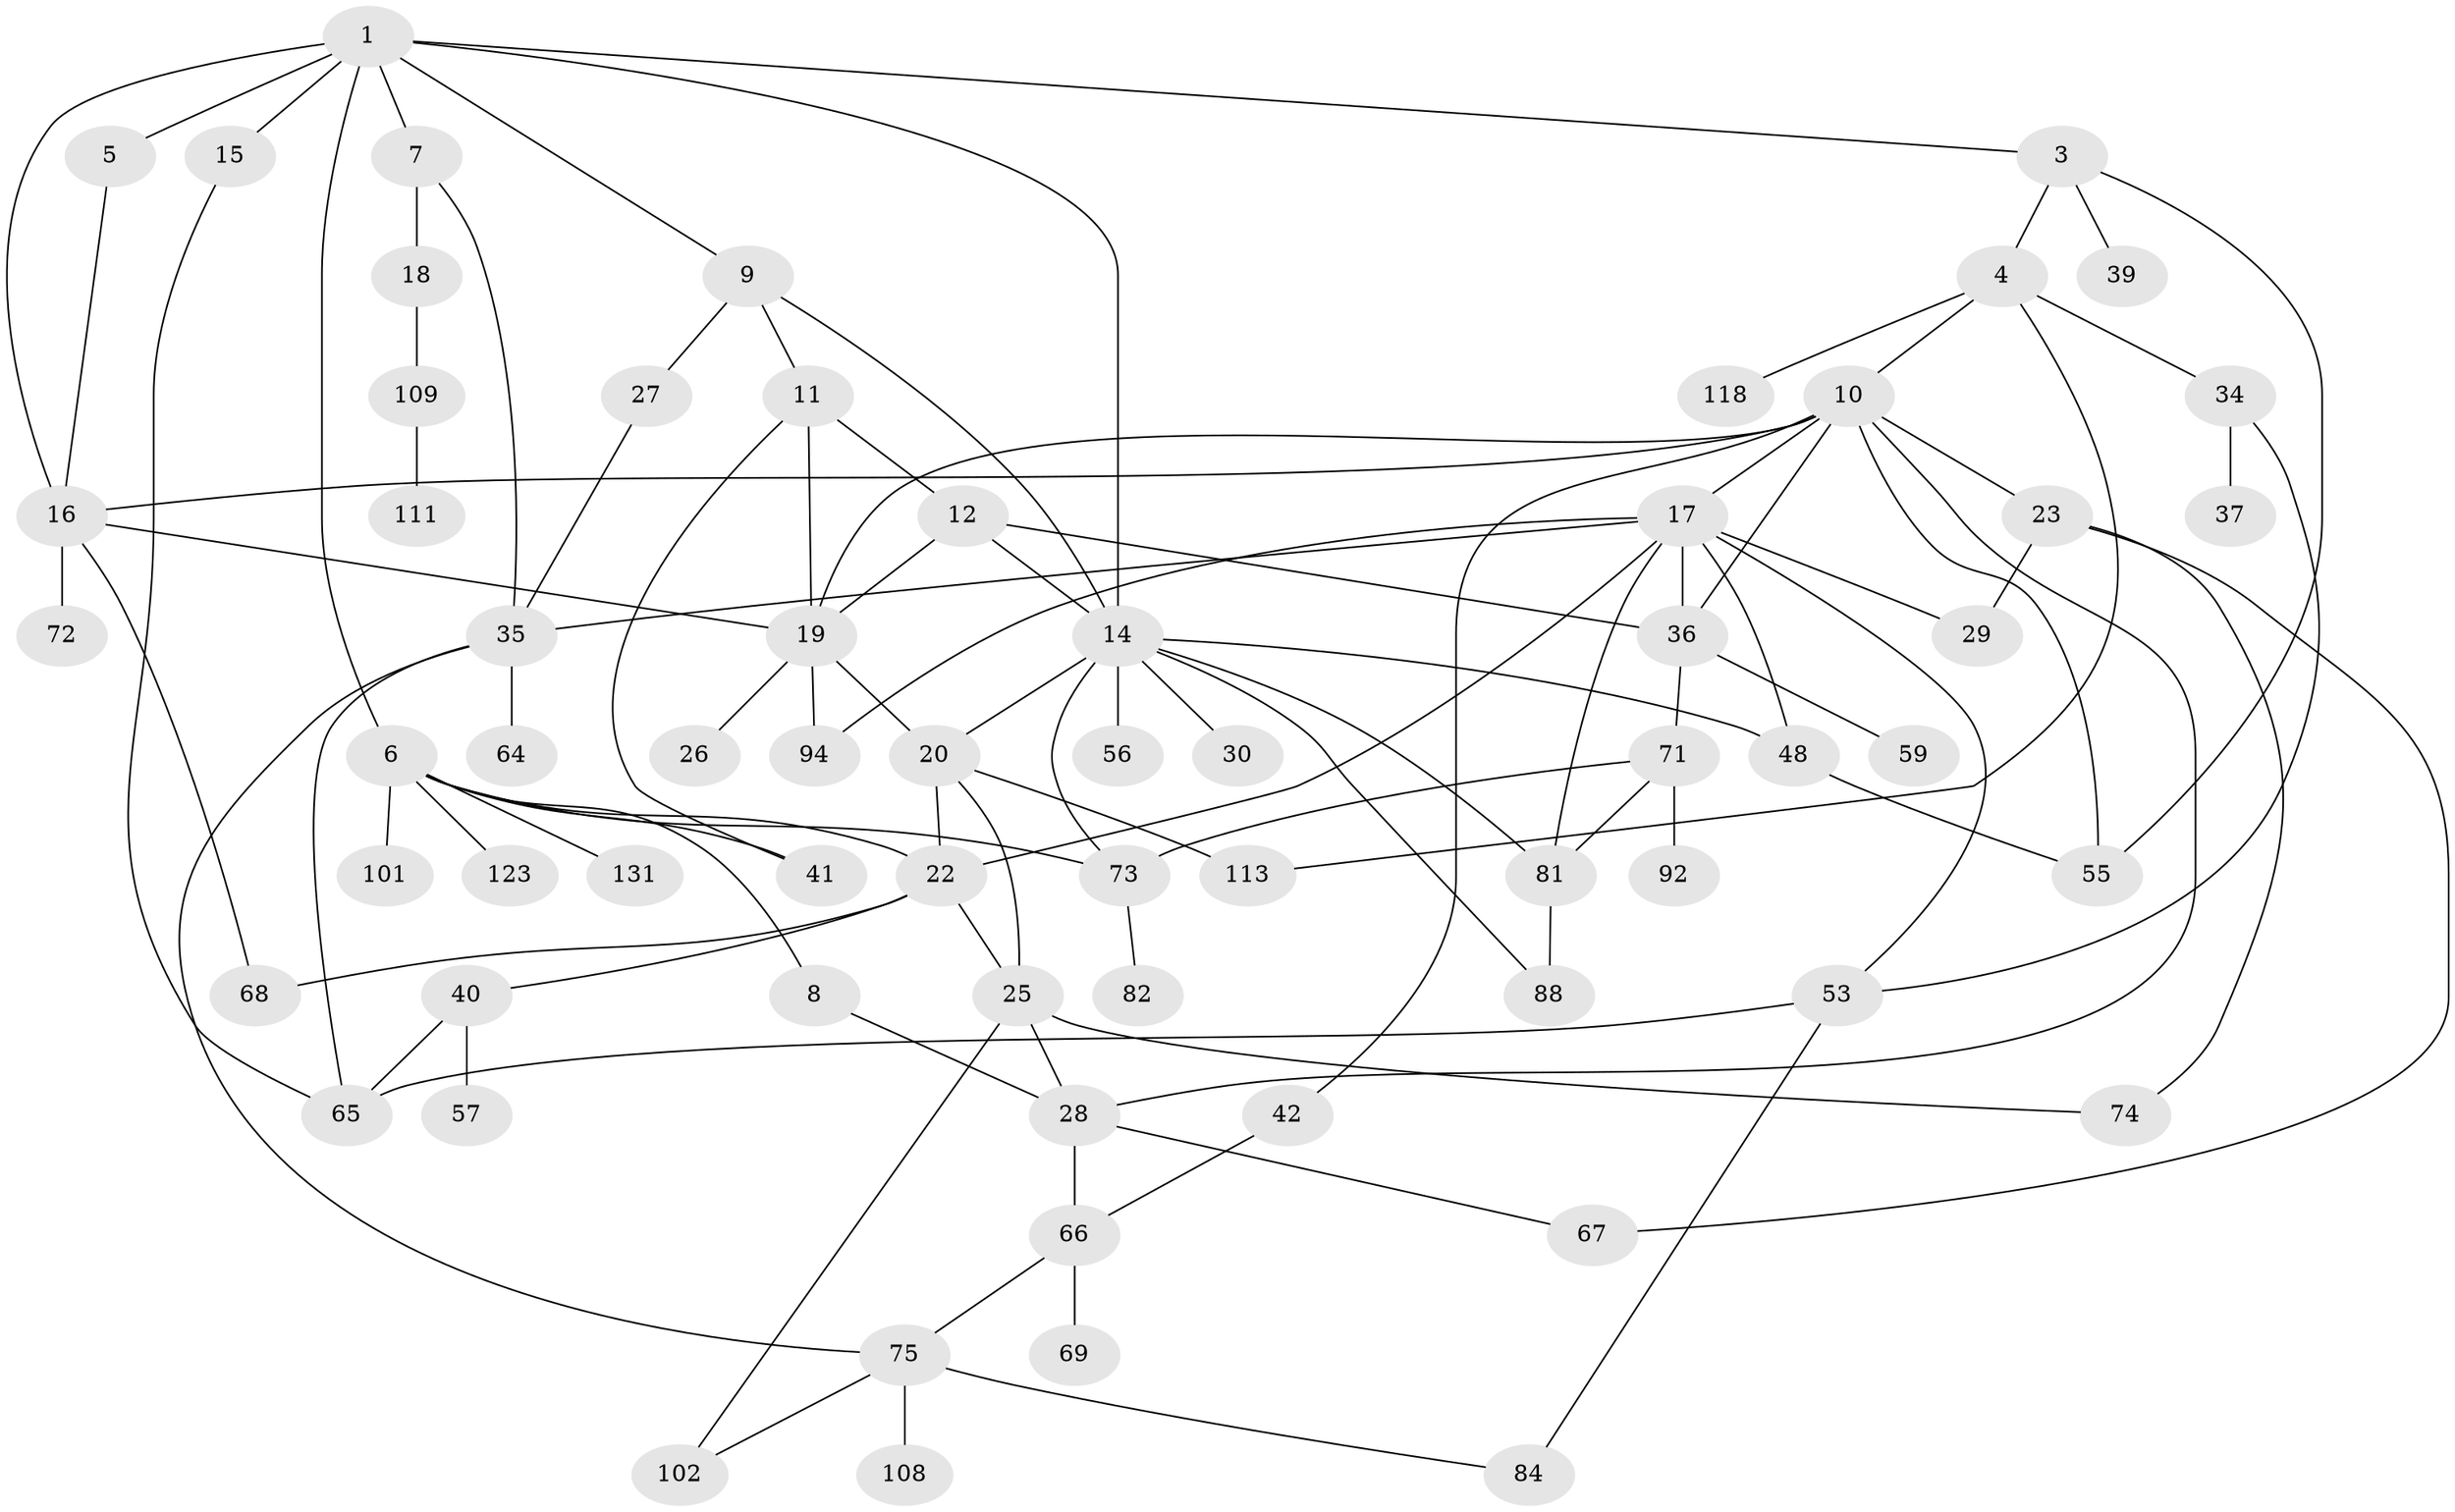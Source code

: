 // original degree distribution, {7: 0.022727272727272728, 3: 0.12121212121212122, 4: 0.12121212121212122, 5: 0.06818181818181818, 2: 0.36363636363636365, 6: 0.03787878787878788, 1: 0.25757575757575757, 8: 0.007575757575757576}
// Generated by graph-tools (version 1.1) at 2025/13/03/09/25 04:13:18]
// undirected, 66 vertices, 105 edges
graph export_dot {
graph [start="1"]
  node [color=gray90,style=filled];
  1 [super="+2"];
  3;
  4;
  5;
  6 [super="+62+78"];
  7;
  8;
  9 [super="+21"];
  10 [super="+13"];
  11;
  12 [super="+58+43"];
  14 [super="+45+54+90"];
  15;
  16 [super="+33+121"];
  17 [super="+98+104+38"];
  18;
  19 [super="+83"];
  20;
  22 [super="+50+24+89+63+120+52"];
  23 [super="+77"];
  25 [super="+49+32"];
  26;
  27;
  28 [super="+79"];
  29 [super="+31"];
  30;
  34 [super="+86"];
  35 [super="+61"];
  36 [super="+44"];
  37;
  39;
  40;
  41;
  42 [super="+51"];
  48;
  53;
  55 [super="+97+99"];
  56;
  57 [super="+115"];
  59;
  64;
  65 [super="+87+76+117"];
  66 [super="+85"];
  67 [super="+80"];
  68;
  69;
  71 [super="+107+91"];
  72;
  73;
  74 [super="+130+93"];
  75 [super="+105"];
  81 [super="+106"];
  82;
  84;
  88;
  92;
  94 [super="+100"];
  101;
  102 [super="+110"];
  108;
  109;
  111;
  113;
  118;
  123;
  131;
  1 -- 3;
  1 -- 5;
  1 -- 6;
  1 -- 7;
  1 -- 9;
  1 -- 14;
  1 -- 16;
  1 -- 15;
  3 -- 4;
  3 -- 39;
  3 -- 55;
  4 -- 10;
  4 -- 34;
  4 -- 118;
  4 -- 113;
  5 -- 16;
  6 -- 8;
  6 -- 123 [weight=2];
  6 -- 131;
  6 -- 22;
  6 -- 101;
  6 -- 73;
  6 -- 41;
  7 -- 18;
  7 -- 35;
  8 -- 28;
  9 -- 11;
  9 -- 27;
  9 -- 14;
  10 -- 17;
  10 -- 19;
  10 -- 23;
  10 -- 36;
  10 -- 16;
  10 -- 42;
  10 -- 28;
  10 -- 55;
  11 -- 12;
  11 -- 41;
  11 -- 19 [weight=2];
  12 -- 36;
  12 -- 19;
  12 -- 14;
  14 -- 30;
  14 -- 88;
  14 -- 20;
  14 -- 81;
  14 -- 56;
  14 -- 73;
  14 -- 48;
  15 -- 65;
  16 -- 19;
  16 -- 72;
  16 -- 68;
  17 -- 29;
  17 -- 35;
  17 -- 36;
  17 -- 48;
  17 -- 81;
  17 -- 53;
  17 -- 22;
  17 -- 94;
  18 -- 109;
  19 -- 20;
  19 -- 26;
  19 -- 94;
  20 -- 22;
  20 -- 25;
  20 -- 113;
  22 -- 40;
  22 -- 68;
  22 -- 25;
  23 -- 29;
  23 -- 67;
  23 -- 74;
  25 -- 102;
  25 -- 74;
  25 -- 28;
  27 -- 35;
  28 -- 66;
  28 -- 67;
  34 -- 37;
  34 -- 53;
  35 -- 64;
  35 -- 65;
  35 -- 75;
  36 -- 59;
  36 -- 71;
  40 -- 57;
  40 -- 65;
  42 -- 66;
  48 -- 55;
  53 -- 84;
  53 -- 65;
  66 -- 69;
  66 -- 75;
  71 -- 73;
  71 -- 81;
  71 -- 92;
  73 -- 82;
  75 -- 84;
  75 -- 102;
  75 -- 108;
  81 -- 88;
  109 -- 111;
}
